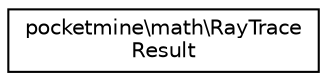 digraph "Graphical Class Hierarchy"
{
 // INTERACTIVE_SVG=YES
 // LATEX_PDF_SIZE
  edge [fontname="Helvetica",fontsize="10",labelfontname="Helvetica",labelfontsize="10"];
  node [fontname="Helvetica",fontsize="10",shape=record];
  rankdir="LR";
  Node0 [label="pocketmine\\math\\RayTrace\lResult",height=0.2,width=0.4,color="black", fillcolor="white", style="filled",URL="$d2/dfa/classpocketmine_1_1math_1_1_ray_trace_result.html",tooltip=" "];
}
